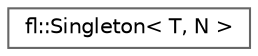 digraph "Graphical Class Hierarchy"
{
 // LATEX_PDF_SIZE
  bgcolor="transparent";
  edge [fontname=Helvetica,fontsize=10,labelfontname=Helvetica,labelfontsize=10];
  node [fontname=Helvetica,fontsize=10,shape=box,height=0.2,width=0.4];
  rankdir="LR";
  Node0 [id="Node000000",label="fl::Singleton\< T, N \>",height=0.2,width=0.4,color="grey40", fillcolor="white", style="filled",URL="$d9/d5b/classfl_1_1_singleton.html",tooltip=" "];
}
